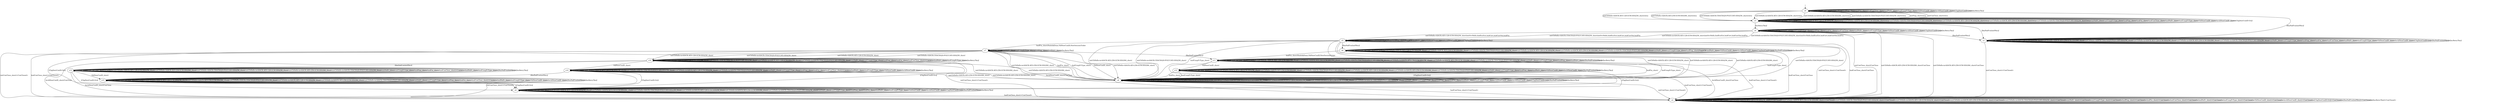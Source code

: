digraph "../results/kwikModels/kwik-BWR-BWR-s-0/learnedModel" {
s0 [label=s0];
s1 [label=s1];
s2 [label=s2];
s3 [label=s3];
s4 [label=s4];
s5 [label=s5];
s6 [label=s6];
s7 [label=s7];
s8 [label=s8];
s9 [label=s9];
s10 [label=s10];
s11 [label=s11];
s12 [label=s12];
s13 [label=s13];
s14 [label=s14];
s15 [label=s15];
s0 -> s3  [label="initPing_short/retry "];
s0 -> s3  [label="initConClose_short/retry "];
s0 -> s3  [label="initCltHello-vldACK:AES-128-GCM-SHA256_short/retry "];
s0 -> s3  [label="initCltHello-vldACK:AES-256-GCM-SHA384_short/retry "];
s0 -> s3  [label="initCltHello-vldACK:CHACHA20-POLY1305-SHA256_short/retry "];
s0 -> s3  [label="initCltHello-invldACK:AES-128-GCM-SHA256_short/retry "];
s0 -> s3  [label="initCltHello-invldACK:AES-256-GCM-SHA384_short/retry "];
s0 -> s3  [label="initCltHello-invldACK:CHACHA20-POLY1305-SHA256_short/retry "];
s0 -> s0  [label="initNoFr_short/ "];
s0 -> s0  [label="initUnxpFrType_short/ "];
s0 -> s0  [label="hndPing_short/ "];
s0 -> s0  [label="hndFin_short/ "];
s0 -> s0  [label="hndConClose_short/ "];
s0 -> s0  [label="hndNoFr_short/ "];
s0 -> s0  [label="hndUnxpFrType_short/ "];
s0 -> s0  [label="VldNewConID_short/ "];
s0 -> s0  [label="InvldNewConID_short/ "];
s0 -> s0  [label="[ChgDestConID-Ori]/ "];
s0 -> s1  [label="[RmPadFrmInitPkts]/ "];
s0 -> s0  [label="[IncRetryTkn]/ "];
s1 -> s1  [label="initPing_short/ "];
s1 -> s2  [label="initConClose_short/<ConClosed> "];
s1 -> s1  [label="initCltHello-vldACK:AES-128-GCM-SHA256_short/ "];
s1 -> s1  [label="initCltHello-vldACK:AES-256-GCM-SHA384_short/ "];
s1 -> s1  [label="initCltHello-vldACK:CHACHA20-POLY1305-SHA256_short/ "];
s1 -> s1  [label="initCltHello-invldACK:AES-128-GCM-SHA256_short/ "];
s1 -> s1  [label="initCltHello-invldACK:AES-256-GCM-SHA384_short/ "];
s1 -> s1  [label="initCltHello-invldACK:CHACHA20-POLY1305-SHA256_short/ "];
s1 -> s1  [label="initNoFr_short/ "];
s1 -> s1  [label="initUnxpFrType_short/ "];
s1 -> s1  [label="hndPing_short/ "];
s1 -> s1  [label="hndFin_short/ "];
s1 -> s1  [label="hndConClose_short/ "];
s1 -> s1  [label="hndNoFr_short/ "];
s1 -> s1  [label="hndUnxpFrType_short/ "];
s1 -> s1  [label="VldNewConID_short/ "];
s1 -> s1  [label="InvldNewConID_short/ "];
s1 -> s1  [label="[ChgDestConID-Ori]/ "];
s1 -> s1  [label="[RmPadFrmInitPkts]/ "];
s1 -> s1  [label="[IncRetryTkn]/ "];
s2 -> s2  [label="initPing_short/<ConClosed> "];
s2 -> s2  [label="initConClose_short/<ConClosed> "];
s2 -> s2  [label="initCltHello-vldACK:AES-128-GCM-SHA256_short/<ConClosed> "];
s2 -> s2  [label="initCltHello-vldACK:AES-256-GCM-SHA384_short/<ConClosed> "];
s2 -> s2  [label="initCltHello-vldACK:CHACHA20-POLY1305-SHA256_short/<ConClosed> "];
s2 -> s2  [label="initCltHello-invldACK:AES-128-GCM-SHA256_short/<ConClosed> "];
s2 -> s2  [label="initCltHello-invldACK:AES-256-GCM-SHA384_short/<ConClosed> "];
s2 -> s2  [label="initCltHello-invldACK:CHACHA20-POLY1305-SHA256_short/<ConClosed> "];
s2 -> s2  [label="initNoFr_short/<ConClosed> "];
s2 -> s2  [label="initUnxpFrType_short/<ConClosed> "];
s2 -> s2  [label="hndPing_short/<ConClosed> "];
s2 -> s2  [label="hndFin_short/<ConClosed> "];
s2 -> s2  [label="hndConClose_short/<ConClosed> "];
s2 -> s2  [label="hndNoFr_short/<ConClosed> "];
s2 -> s2  [label="hndUnxpFrType_short/<ConClosed> "];
s2 -> s2  [label="VldNewConID_short/<ConClosed> "];
s2 -> s2  [label="InvldNewConID_short/<ConClosed> "];
s2 -> s2  [label="[ChgDestConID-Ori]/<ConClosed> "];
s2 -> s2  [label="[RmPadFrmInitPkts]/<ConClosed> "];
s2 -> s2  [label="[IncRetryTkn]/<ConClosed> "];
s3 -> s3  [label="initPing_short/retry "];
s3 -> s3  [label="initConClose_short/retry "];
s3 -> s3  [label="initCltHello-vldACK:AES-128-GCM-SHA256_short/retry "];
s3 -> s3  [label="initCltHello-vldACK:AES-256-GCM-SHA384_short/retry "];
s3 -> s3  [label="initCltHello-vldACK:CHACHA20-POLY1305-SHA256_short/retry "];
s3 -> s3  [label="initCltHello-invldACK:AES-128-GCM-SHA256_short/retry "];
s3 -> s3  [label="initCltHello-invldACK:AES-256-GCM-SHA384_short/retry "];
s3 -> s3  [label="initCltHello-invldACK:CHACHA20-POLY1305-SHA256_short/retry "];
s3 -> s3  [label="initNoFr_short/ "];
s3 -> s3  [label="initUnxpFrType_short/ "];
s3 -> s3  [label="hndPing_short/ "];
s3 -> s3  [label="hndFin_short/ "];
s3 -> s3  [label="hndConClose_short/ "];
s3 -> s3  [label="hndNoFr_short/ "];
s3 -> s3  [label="hndUnxpFrType_short/ "];
s3 -> s3  [label="VldNewConID_short/ "];
s3 -> s3  [label="InvldNewConID_short/ "];
s3 -> s3  [label="[ChgDestConID-Ori]/ "];
s3 -> s1  [label="[RmPadFrmInitPkts]/ "];
s3 -> s4  [label="[IncRetryTkn]/ "];
s4 -> s4  [label="initPing_short/PingACK "];
s4 -> s2  [label="initConClose_short/ConClose "];
s4 -> s5  [label="initCltHello-vldACK:AES-128-GCM-SHA256_short/initSvrHello,hndEncExt,hndCert,hndCertVer,hndFin "];
s4 -> s2  [label="initCltHello-vldACK:AES-256-GCM-SHA384_short/ConClose "];
s4 -> s5  [label="initCltHello-vldACK:CHACHA20-POLY1305-SHA256_short/initSvrHello,hndEncExt,hndCert,hndCertVer,hndFin "];
s4 -> s5  [label="initCltHello-invldACK:AES-128-GCM-SHA256_short/initSvrHello,hndEncExt,hndCert,hndCertVer,hndFin "];
s4 -> s2  [label="initCltHello-invldACK:AES-256-GCM-SHA384_short/ConClose "];
s4 -> s5  [label="initCltHello-invldACK:CHACHA20-POLY1305-SHA256_short/initSvrHello,hndEncExt,hndCert,hndCertVer,hndFin "];
s4 -> s4  [label="initNoFr_short/ "];
s4 -> s4  [label="initUnxpFrType_short/ "];
s4 -> s4  [label="hndPing_short/ "];
s4 -> s4  [label="hndFin_short/ "];
s4 -> s4  [label="hndConClose_short/ "];
s4 -> s4  [label="hndNoFr_short/ "];
s4 -> s4  [label="hndUnxpFrType_short/ "];
s4 -> s4  [label="VldNewConID_short/ "];
s4 -> s4  [label="InvldNewConID_short/ "];
s4 -> s4  [label="[ChgDestConID-Ori]/ "];
s4 -> s1  [label="[RmPadFrmInitPkts]/ "];
s4 -> s4  [label="[IncRetryTkn]/ "];
s5 -> s5  [label="initPing_short/ "];
s5 -> s2  [label="initConClose_short/<ConClosed> "];
s5 -> s8  [label="initCltHello-vldACK:AES-128-GCM-SHA256_short/ "];
s5 -> s8  [label="initCltHello-vldACK:AES-256-GCM-SHA384_short/ "];
s5 -> s8  [label="initCltHello-vldACK:CHACHA20-POLY1305-SHA256_short/ "];
s5 -> s8  [label="initCltHello-invldACK:AES-128-GCM-SHA256_short/ "];
s5 -> s8  [label="initCltHello-invldACK:AES-256-GCM-SHA384_short/ "];
s5 -> s8  [label="initCltHello-invldACK:CHACHA20-POLY1305-SHA256_short/ "];
s5 -> s5  [label="initNoFr_short/ "];
s5 -> s5  [label="initUnxpFrType_short/ "];
s5 -> s5  [label="hndPing_short/PingACK "];
s5 -> s7  [label="hndFin_short/HndshkDone,VldNewConID,NewSessionTicket "];
s5 -> s2  [label="hndConClose_short/ConClose "];
s5 -> s5  [label="hndNoFr_short/ "];
s5 -> s8  [label="hndUnxpFrType_short/ "];
s5 -> s5  [label="VldNewConID_short/ "];
s5 -> s5  [label="InvldNewConID_short/ "];
s5 -> s5  [label="[ChgDestConID-Ori]/ "];
s5 -> s6  [label="[RmPadFrmInitPkts]/ "];
s5 -> s5  [label="[IncRetryTkn]/ "];
s6 -> s6  [label="initPing_short/ "];
s6 -> s6  [label="initConClose_short/<ConAct> "];
s6 -> s6  [label="initCltHello-vldACK:AES-128-GCM-SHA256_short/ "];
s6 -> s6  [label="initCltHello-vldACK:AES-256-GCM-SHA384_short/ "];
s6 -> s6  [label="initCltHello-vldACK:CHACHA20-POLY1305-SHA256_short/ "];
s6 -> s6  [label="initCltHello-invldACK:AES-128-GCM-SHA256_short/ "];
s6 -> s6  [label="initCltHello-invldACK:AES-256-GCM-SHA384_short/ "];
s6 -> s6  [label="initCltHello-invldACK:CHACHA20-POLY1305-SHA256_short/ "];
s6 -> s6  [label="initNoFr_short/ "];
s6 -> s6  [label="initUnxpFrType_short/ "];
s6 -> s6  [label="hndPing_short/PingACK "];
s6 -> s11  [label="hndFin_short/HndshkDone,VldNewConID,NewSessionTicket "];
s6 -> s2  [label="hndConClose_short/ConClose "];
s6 -> s6  [label="hndNoFr_short/ "];
s6 -> s8  [label="hndUnxpFrType_short/ "];
s6 -> s6  [label="VldNewConID_short/ "];
s6 -> s6  [label="InvldNewConID_short/ "];
s6 -> s6  [label="[ChgDestConID-Ori]/ "];
s6 -> s6  [label="[RmPadFrmInitPkts]/ "];
s6 -> s6  [label="[IncRetryTkn]/ "];
s7 -> s7  [label="initPing_short/ "];
s7 -> s2  [label="initConClose_short/<ConClosed> "];
s7 -> s10  [label="initCltHello-vldACK:AES-128-GCM-SHA256_short/ "];
s7 -> s8  [label="initCltHello-vldACK:AES-256-GCM-SHA384_short/ "];
s7 -> s10  [label="initCltHello-vldACK:CHACHA20-POLY1305-SHA256_short/ "];
s7 -> s10  [label="initCltHello-invldACK:AES-128-GCM-SHA256_short/ "];
s7 -> s8  [label="initCltHello-invldACK:AES-256-GCM-SHA384_short/ "];
s7 -> s10  [label="initCltHello-invldACK:CHACHA20-POLY1305-SHA256_short/ "];
s7 -> s7  [label="initNoFr_short/ "];
s7 -> s7  [label="initUnxpFrType_short/ "];
s7 -> s7  [label="hndPing_short/ "];
s7 -> s8  [label="hndFin_short/ "];
s7 -> s2  [label="hndConClose_short/<ConClosed> "];
s7 -> s7  [label="hndNoFr_short/ "];
s7 -> s8  [label="hndUnxpFrType_short/ "];
s7 -> s8  [label="VldNewConID_short/ "];
s7 -> s2  [label="InvldNewConID_short/ConClose "];
s7 -> s9  [label="[ChgDestConID-Ori]/ "];
s7 -> s11  [label="[RmPadFrmInitPkts]/ "];
s7 -> s7  [label="[IncRetryTkn]/ "];
s8 -> s8  [label="initPing_short/ "];
s8 -> s2  [label="initConClose_short/<ConClosed> "];
s8 -> s8  [label="initCltHello-vldACK:AES-128-GCM-SHA256_short/ "];
s8 -> s8  [label="initCltHello-vldACK:AES-256-GCM-SHA384_short/ "];
s8 -> s8  [label="initCltHello-vldACK:CHACHA20-POLY1305-SHA256_short/ "];
s8 -> s8  [label="initCltHello-invldACK:AES-128-GCM-SHA256_short/ "];
s8 -> s8  [label="initCltHello-invldACK:AES-256-GCM-SHA384_short/ "];
s8 -> s8  [label="initCltHello-invldACK:CHACHA20-POLY1305-SHA256_short/ "];
s8 -> s8  [label="initNoFr_short/ "];
s8 -> s8  [label="initUnxpFrType_short/ "];
s8 -> s8  [label="hndPing_short/ "];
s8 -> s8  [label="hndFin_short/ "];
s8 -> s2  [label="hndConClose_short/<ConClosed> "];
s8 -> s8  [label="hndNoFr_short/ "];
s8 -> s8  [label="hndUnxpFrType_short/ "];
s8 -> s8  [label="VldNewConID_short/ "];
s8 -> s8  [label="InvldNewConID_short/ "];
s8 -> s8  [label="[ChgDestConID-Ori]/ "];
s8 -> s8  [label="[RmPadFrmInitPkts]/ "];
s8 -> s8  [label="[IncRetryTkn]/ "];
s9 -> s9  [label="initPing_short/ "];
s9 -> s9  [label="initConClose_short/ "];
s9 -> s9  [label="initCltHello-vldACK:AES-128-GCM-SHA256_short/ "];
s9 -> s9  [label="initCltHello-vldACK:AES-256-GCM-SHA384_short/ "];
s9 -> s9  [label="initCltHello-vldACK:CHACHA20-POLY1305-SHA256_short/ "];
s9 -> s9  [label="initCltHello-invldACK:AES-128-GCM-SHA256_short/ "];
s9 -> s9  [label="initCltHello-invldACK:AES-256-GCM-SHA384_short/ "];
s9 -> s9  [label="initCltHello-invldACK:CHACHA20-POLY1305-SHA256_short/ "];
s9 -> s9  [label="initNoFr_short/ "];
s9 -> s9  [label="initUnxpFrType_short/ "];
s9 -> s9  [label="hndPing_short/ "];
s9 -> s9  [label="hndFin_short/ "];
s9 -> s2  [label="hndConClose_short/<ConClosed> "];
s9 -> s9  [label="hndNoFr_short/ "];
s9 -> s9  [label="hndUnxpFrType_short/ "];
s9 -> s9  [label="VldNewConID_short/ "];
s9 -> s9  [label="InvldNewConID_short/ "];
s9 -> s9  [label="[ChgDestConID-Ori]/ "];
s9 -> s9  [label="[RmPadFrmInitPkts]/ "];
s9 -> s9  [label="[IncRetryTkn]/ "];
s10 -> s10  [label="initPing_short/ "];
s10 -> s2  [label="initConClose_short/<ConClosed> "];
s10 -> s10  [label="initCltHello-vldACK:AES-128-GCM-SHA256_short/ "];
s10 -> s8  [label="initCltHello-vldACK:AES-256-GCM-SHA384_short/ "];
s10 -> s10  [label="initCltHello-vldACK:CHACHA20-POLY1305-SHA256_short/ "];
s10 -> s10  [label="initCltHello-invldACK:AES-128-GCM-SHA256_short/ "];
s10 -> s8  [label="initCltHello-invldACK:AES-256-GCM-SHA384_short/ "];
s10 -> s10  [label="initCltHello-invldACK:CHACHA20-POLY1305-SHA256_short/ "];
s10 -> s10  [label="initNoFr_short/ "];
s10 -> s10  [label="initUnxpFrType_short/ "];
s10 -> s10  [label="hndPing_short/ "];
s10 -> s10  [label="hndFin_short/ "];
s10 -> s10  [label="hndConClose_short/<ConAct> "];
s10 -> s10  [label="hndNoFr_short/ "];
s10 -> s10  [label="hndUnxpFrType_short/ "];
s10 -> s14  [label="VldNewConID_short/ "];
s10 -> s2  [label="InvldNewConID_short/ConClose "];
s10 -> s9  [label="[ChgDestConID-Ori]/ "];
s10 -> s13  [label="[RmPadFrmInitPkts]/ "];
s10 -> s10  [label="[IncRetryTkn]/ "];
s11 -> s11  [label="initPing_short/ "];
s11 -> s11  [label="initConClose_short/<ConAct> "];
s11 -> s11  [label="initCltHello-vldACK:AES-128-GCM-SHA256_short/ "];
s11 -> s11  [label="initCltHello-vldACK:AES-256-GCM-SHA384_short/ "];
s11 -> s11  [label="initCltHello-vldACK:CHACHA20-POLY1305-SHA256_short/ "];
s11 -> s11  [label="initCltHello-invldACK:AES-128-GCM-SHA256_short/ "];
s11 -> s11  [label="initCltHello-invldACK:AES-256-GCM-SHA384_short/ "];
s11 -> s11  [label="initCltHello-invldACK:CHACHA20-POLY1305-SHA256_short/ "];
s11 -> s11  [label="initNoFr_short/ "];
s11 -> s11  [label="initUnxpFrType_short/ "];
s11 -> s11  [label="hndPing_short/ "];
s11 -> s8  [label="hndFin_short/ "];
s11 -> s2  [label="hndConClose_short/<ConClosed> "];
s11 -> s11  [label="hndNoFr_short/ "];
s11 -> s8  [label="hndUnxpFrType_short/ "];
s11 -> s12  [label="VldNewConID_short/ "];
s11 -> s2  [label="InvldNewConID_short/ConClose "];
s11 -> s9  [label="[ChgDestConID-Ori]/ "];
s11 -> s11  [label="[RmPadFrmInitPkts]/ "];
s11 -> s11  [label="[IncRetryTkn]/ "];
s12 -> s12  [label="initPing_short/ "];
s12 -> s12  [label="initConClose_short/<ConAct> "];
s12 -> s12  [label="initCltHello-vldACK:AES-128-GCM-SHA256_short/ "];
s12 -> s12  [label="initCltHello-vldACK:AES-256-GCM-SHA384_short/ "];
s12 -> s12  [label="initCltHello-vldACK:CHACHA20-POLY1305-SHA256_short/ "];
s12 -> s12  [label="initCltHello-invldACK:AES-128-GCM-SHA256_short/ "];
s12 -> s12  [label="initCltHello-invldACK:AES-256-GCM-SHA384_short/ "];
s12 -> s12  [label="initCltHello-invldACK:CHACHA20-POLY1305-SHA256_short/ "];
s12 -> s12  [label="initNoFr_short/ "];
s12 -> s12  [label="initUnxpFrType_short/ "];
s12 -> s12  [label="hndPing_short/ "];
s12 -> s8  [label="hndFin_short/ "];
s12 -> s2  [label="hndConClose_short/<ConClosed> "];
s12 -> s12  [label="hndNoFr_short/ "];
s12 -> s8  [label="hndUnxpFrType_short/ "];
s12 -> s12  [label="VldNewConID_short/ "];
s12 -> s12  [label="InvldNewConID_short/ "];
s12 -> s9  [label="[ChgDestConID-Ori]/ "];
s12 -> s12  [label="[RmPadFrmInitPkts]/ "];
s12 -> s12  [label="[IncRetryTkn]/ "];
s13 -> s13  [label="initPing_short/ "];
s13 -> s13  [label="initConClose_short/<ConAct> "];
s13 -> s13  [label="initCltHello-vldACK:AES-128-GCM-SHA256_short/ "];
s13 -> s13  [label="initCltHello-vldACK:AES-256-GCM-SHA384_short/ "];
s13 -> s13  [label="initCltHello-vldACK:CHACHA20-POLY1305-SHA256_short/ "];
s13 -> s13  [label="initCltHello-invldACK:AES-128-GCM-SHA256_short/ "];
s13 -> s13  [label="initCltHello-invldACK:AES-256-GCM-SHA384_short/ "];
s13 -> s13  [label="initCltHello-invldACK:CHACHA20-POLY1305-SHA256_short/ "];
s13 -> s13  [label="initNoFr_short/ "];
s13 -> s13  [label="initUnxpFrType_short/ "];
s13 -> s13  [label="hndPing_short/ "];
s13 -> s13  [label="hndFin_short/ "];
s13 -> s13  [label="hndConClose_short/<ConAct> "];
s13 -> s13  [label="hndNoFr_short/ "];
s13 -> s13  [label="hndUnxpFrType_short/ "];
s13 -> s15  [label="VldNewConID_short/ "];
s13 -> s2  [label="InvldNewConID_short/ConClose "];
s13 -> s9  [label="[ChgDestConID-Ori]/ "];
s13 -> s13  [label="[RmPadFrmInitPkts]/ "];
s13 -> s13  [label="[IncRetryTkn]/ "];
s14 -> s14  [label="initPing_short/ "];
s14 -> s2  [label="initConClose_short/<ConClosed> "];
s14 -> s14  [label="initCltHello-vldACK:AES-128-GCM-SHA256_short/ "];
s14 -> s8  [label="initCltHello-vldACK:AES-256-GCM-SHA384_short/ "];
s14 -> s14  [label="initCltHello-vldACK:CHACHA20-POLY1305-SHA256_short/ "];
s14 -> s14  [label="initCltHello-invldACK:AES-128-GCM-SHA256_short/ "];
s14 -> s8  [label="initCltHello-invldACK:AES-256-GCM-SHA384_short/ "];
s14 -> s14  [label="initCltHello-invldACK:CHACHA20-POLY1305-SHA256_short/ "];
s14 -> s14  [label="initNoFr_short/ "];
s14 -> s14  [label="initUnxpFrType_short/ "];
s14 -> s14  [label="hndPing_short/ "];
s14 -> s14  [label="hndFin_short/ "];
s14 -> s14  [label="hndConClose_short/<ConAct> "];
s14 -> s14  [label="hndNoFr_short/ "];
s14 -> s14  [label="hndUnxpFrType_short/ "];
s14 -> s14  [label="VldNewConID_short/ "];
s14 -> s14  [label="InvldNewConID_short/ "];
s14 -> s9  [label="[ChgDestConID-Ori]/ "];
s14 -> s15  [label="[RmPadFrmInitPkts]/ "];
s14 -> s14  [label="[IncRetryTkn]/ "];
s15 -> s15  [label="initPing_short/ "];
s15 -> s15  [label="initConClose_short/<ConAct> "];
s15 -> s15  [label="initCltHello-vldACK:AES-128-GCM-SHA256_short/ "];
s15 -> s15  [label="initCltHello-vldACK:AES-256-GCM-SHA384_short/ "];
s15 -> s15  [label="initCltHello-vldACK:CHACHA20-POLY1305-SHA256_short/ "];
s15 -> s15  [label="initCltHello-invldACK:AES-128-GCM-SHA256_short/ "];
s15 -> s15  [label="initCltHello-invldACK:AES-256-GCM-SHA384_short/ "];
s15 -> s15  [label="initCltHello-invldACK:CHACHA20-POLY1305-SHA256_short/ "];
s15 -> s15  [label="initNoFr_short/ "];
s15 -> s15  [label="initUnxpFrType_short/ "];
s15 -> s15  [label="hndPing_short/ "];
s15 -> s15  [label="hndFin_short/ "];
s15 -> s15  [label="hndConClose_short/<ConAct> "];
s15 -> s15  [label="hndNoFr_short/ "];
s15 -> s15  [label="hndUnxpFrType_short/ "];
s15 -> s15  [label="VldNewConID_short/ "];
s15 -> s15  [label="InvldNewConID_short/ "];
s15 -> s9  [label="[ChgDestConID-Ori]/ "];
s15 -> s15  [label="[RmPadFrmInitPkts]/ "];
s15 -> s15  [label="[IncRetryTkn]/ "];
__start0 [label="", shape=none];
__start0 -> s0  [label=""];
}

